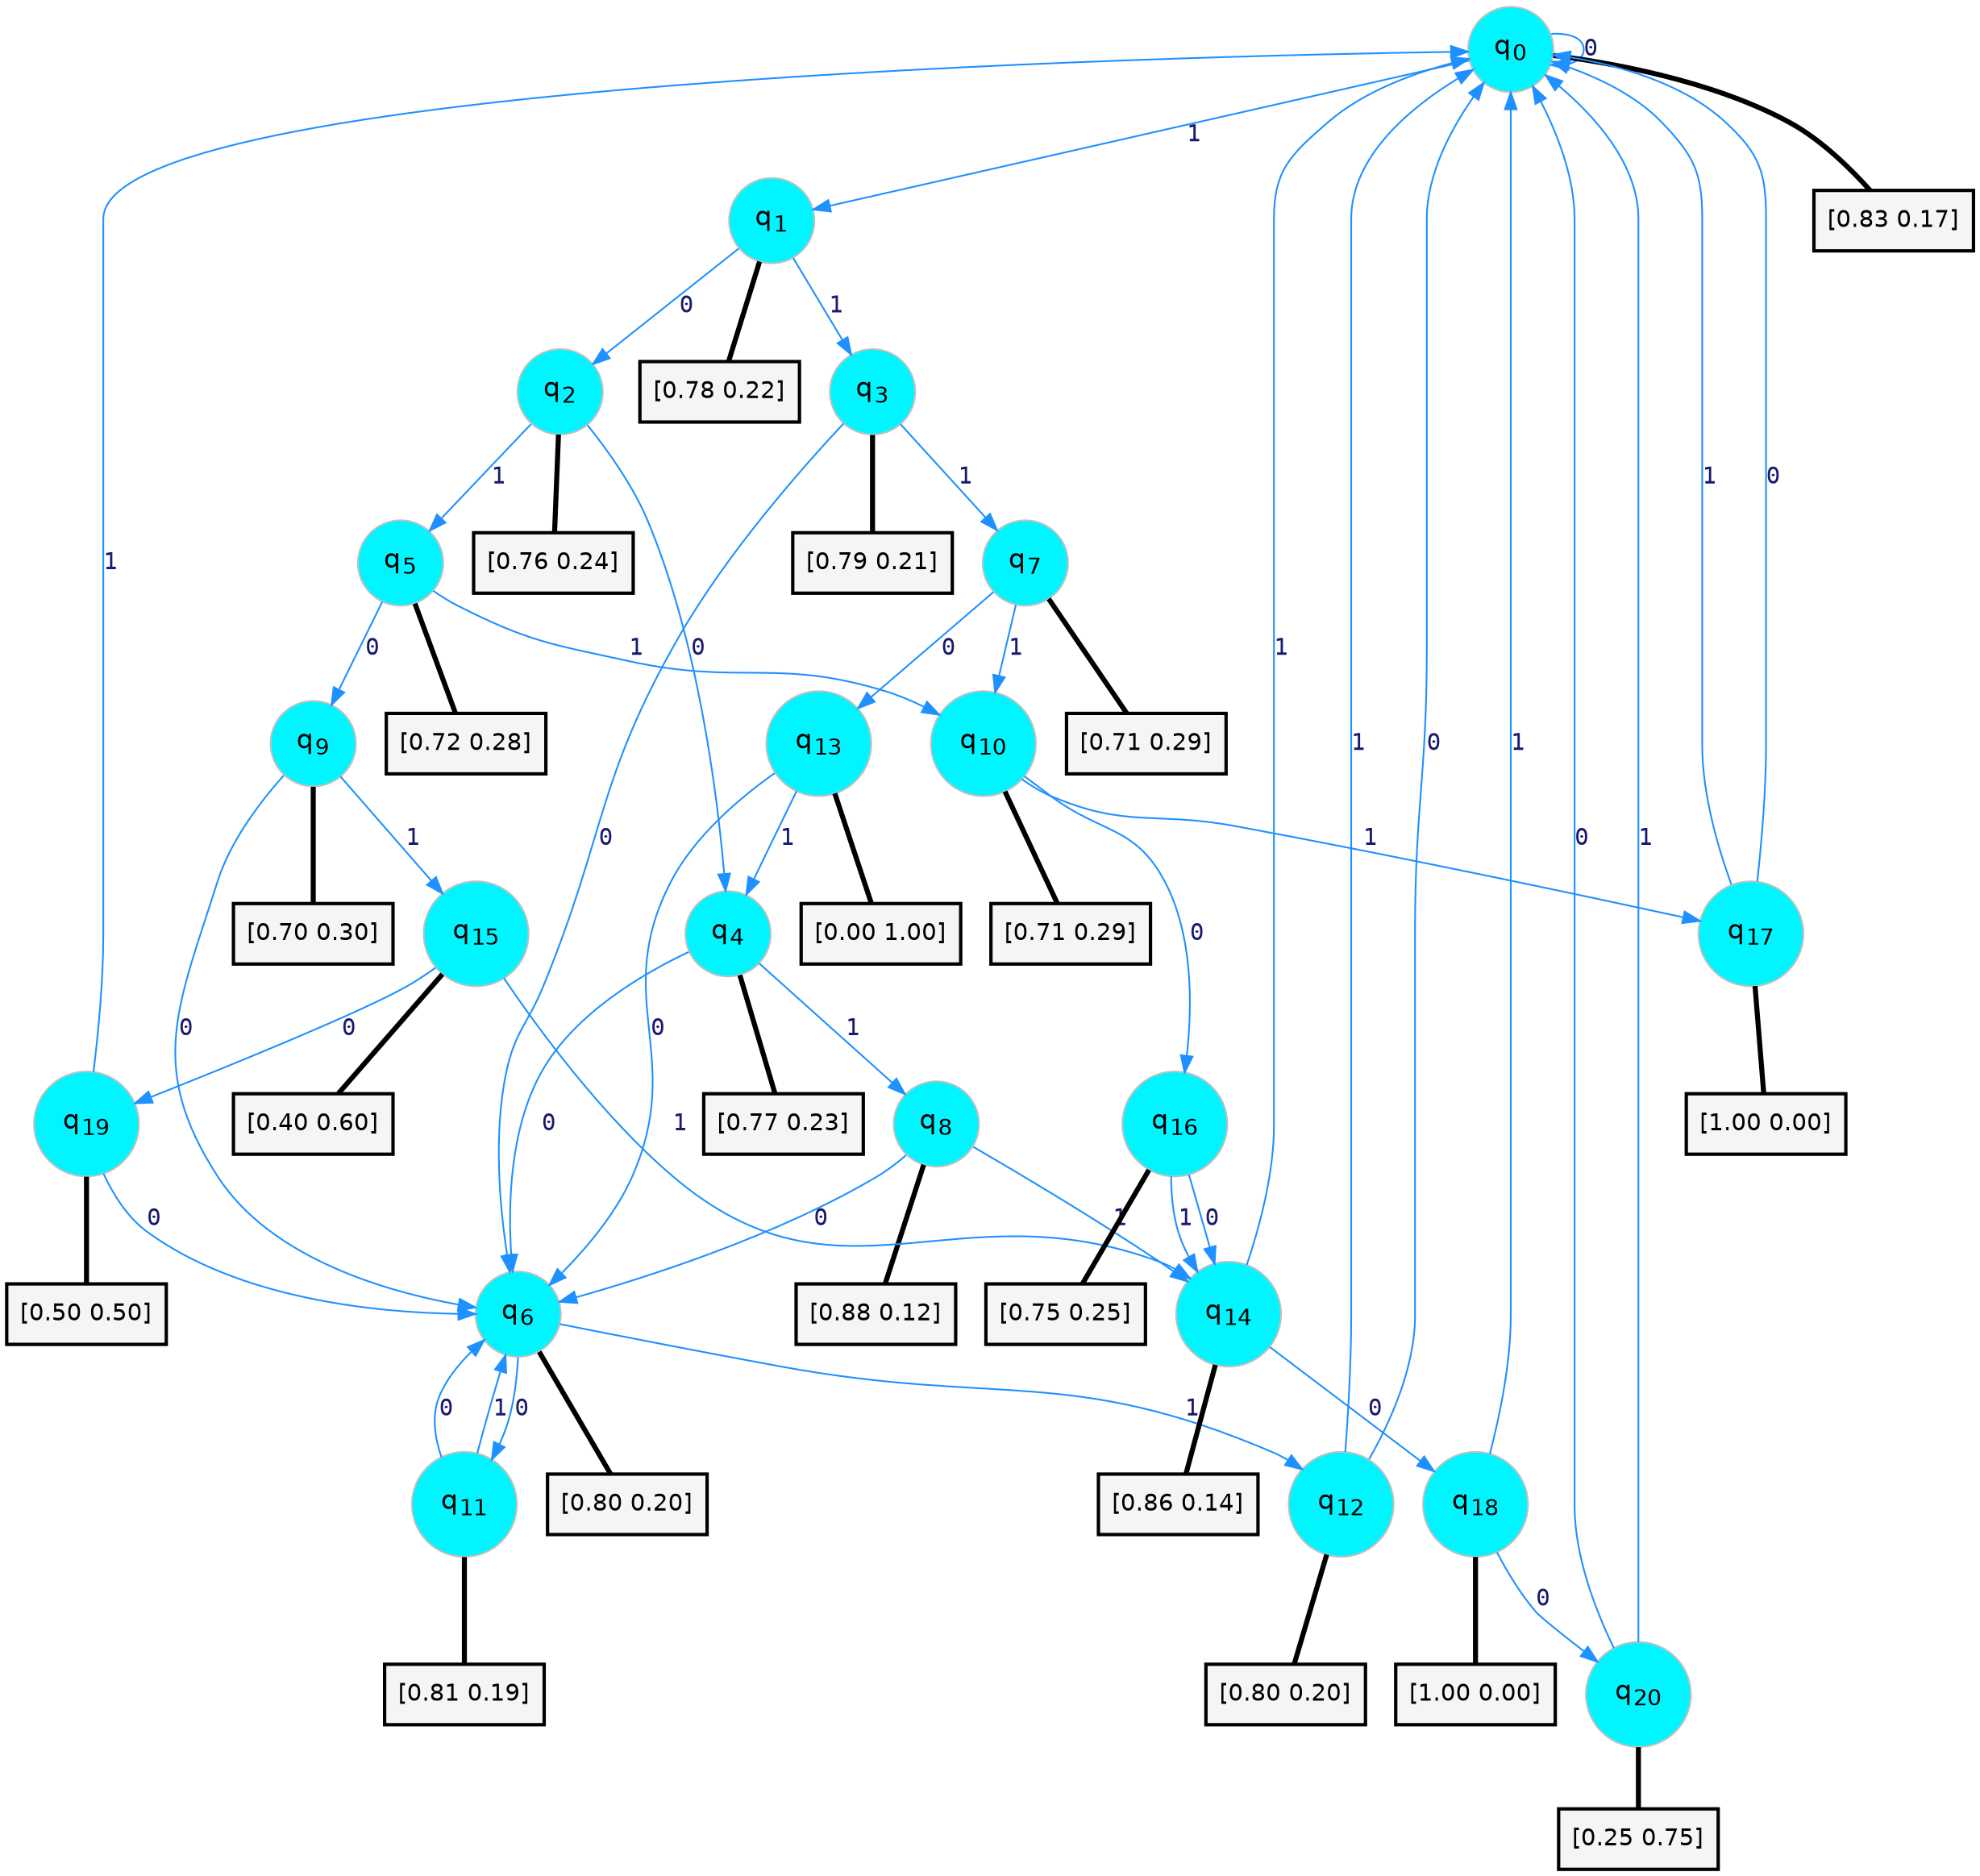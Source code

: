 digraph G {
graph [
bgcolor=transparent, dpi=300, rankdir=TD, size="40,25"];
node [
color=gray, fillcolor=turquoise1, fontcolor=black, fontname=Helvetica, fontsize=16, fontweight=bold, shape=circle, style=filled];
edge [
arrowsize=1, color=dodgerblue1, fontcolor=midnightblue, fontname=courier, fontweight=bold, penwidth=1, style=solid, weight=20];
0[label=<q<SUB>0</SUB>>];
1[label=<q<SUB>1</SUB>>];
2[label=<q<SUB>2</SUB>>];
3[label=<q<SUB>3</SUB>>];
4[label=<q<SUB>4</SUB>>];
5[label=<q<SUB>5</SUB>>];
6[label=<q<SUB>6</SUB>>];
7[label=<q<SUB>7</SUB>>];
8[label=<q<SUB>8</SUB>>];
9[label=<q<SUB>9</SUB>>];
10[label=<q<SUB>10</SUB>>];
11[label=<q<SUB>11</SUB>>];
12[label=<q<SUB>12</SUB>>];
13[label=<q<SUB>13</SUB>>];
14[label=<q<SUB>14</SUB>>];
15[label=<q<SUB>15</SUB>>];
16[label=<q<SUB>16</SUB>>];
17[label=<q<SUB>17</SUB>>];
18[label=<q<SUB>18</SUB>>];
19[label=<q<SUB>19</SUB>>];
20[label=<q<SUB>20</SUB>>];
21[label="[0.83 0.17]", shape=box,fontcolor=black, fontname=Helvetica, fontsize=14, penwidth=2, fillcolor=whitesmoke,color=black];
22[label="[0.78 0.22]", shape=box,fontcolor=black, fontname=Helvetica, fontsize=14, penwidth=2, fillcolor=whitesmoke,color=black];
23[label="[0.76 0.24]", shape=box,fontcolor=black, fontname=Helvetica, fontsize=14, penwidth=2, fillcolor=whitesmoke,color=black];
24[label="[0.79 0.21]", shape=box,fontcolor=black, fontname=Helvetica, fontsize=14, penwidth=2, fillcolor=whitesmoke,color=black];
25[label="[0.77 0.23]", shape=box,fontcolor=black, fontname=Helvetica, fontsize=14, penwidth=2, fillcolor=whitesmoke,color=black];
26[label="[0.72 0.28]", shape=box,fontcolor=black, fontname=Helvetica, fontsize=14, penwidth=2, fillcolor=whitesmoke,color=black];
27[label="[0.80 0.20]", shape=box,fontcolor=black, fontname=Helvetica, fontsize=14, penwidth=2, fillcolor=whitesmoke,color=black];
28[label="[0.71 0.29]", shape=box,fontcolor=black, fontname=Helvetica, fontsize=14, penwidth=2, fillcolor=whitesmoke,color=black];
29[label="[0.88 0.12]", shape=box,fontcolor=black, fontname=Helvetica, fontsize=14, penwidth=2, fillcolor=whitesmoke,color=black];
30[label="[0.70 0.30]", shape=box,fontcolor=black, fontname=Helvetica, fontsize=14, penwidth=2, fillcolor=whitesmoke,color=black];
31[label="[0.71 0.29]", shape=box,fontcolor=black, fontname=Helvetica, fontsize=14, penwidth=2, fillcolor=whitesmoke,color=black];
32[label="[0.81 0.19]", shape=box,fontcolor=black, fontname=Helvetica, fontsize=14, penwidth=2, fillcolor=whitesmoke,color=black];
33[label="[0.80 0.20]", shape=box,fontcolor=black, fontname=Helvetica, fontsize=14, penwidth=2, fillcolor=whitesmoke,color=black];
34[label="[0.00 1.00]", shape=box,fontcolor=black, fontname=Helvetica, fontsize=14, penwidth=2, fillcolor=whitesmoke,color=black];
35[label="[0.86 0.14]", shape=box,fontcolor=black, fontname=Helvetica, fontsize=14, penwidth=2, fillcolor=whitesmoke,color=black];
36[label="[0.40 0.60]", shape=box,fontcolor=black, fontname=Helvetica, fontsize=14, penwidth=2, fillcolor=whitesmoke,color=black];
37[label="[0.75 0.25]", shape=box,fontcolor=black, fontname=Helvetica, fontsize=14, penwidth=2, fillcolor=whitesmoke,color=black];
38[label="[1.00 0.00]", shape=box,fontcolor=black, fontname=Helvetica, fontsize=14, penwidth=2, fillcolor=whitesmoke,color=black];
39[label="[1.00 0.00]", shape=box,fontcolor=black, fontname=Helvetica, fontsize=14, penwidth=2, fillcolor=whitesmoke,color=black];
40[label="[0.50 0.50]", shape=box,fontcolor=black, fontname=Helvetica, fontsize=14, penwidth=2, fillcolor=whitesmoke,color=black];
41[label="[0.25 0.75]", shape=box,fontcolor=black, fontname=Helvetica, fontsize=14, penwidth=2, fillcolor=whitesmoke,color=black];
0->0 [label=0];
0->1 [label=1];
0->21 [arrowhead=none, penwidth=3,color=black];
1->2 [label=0];
1->3 [label=1];
1->22 [arrowhead=none, penwidth=3,color=black];
2->4 [label=0];
2->5 [label=1];
2->23 [arrowhead=none, penwidth=3,color=black];
3->6 [label=0];
3->7 [label=1];
3->24 [arrowhead=none, penwidth=3,color=black];
4->6 [label=0];
4->8 [label=1];
4->25 [arrowhead=none, penwidth=3,color=black];
5->9 [label=0];
5->10 [label=1];
5->26 [arrowhead=none, penwidth=3,color=black];
6->11 [label=0];
6->12 [label=1];
6->27 [arrowhead=none, penwidth=3,color=black];
7->13 [label=0];
7->10 [label=1];
7->28 [arrowhead=none, penwidth=3,color=black];
8->6 [label=0];
8->14 [label=1];
8->29 [arrowhead=none, penwidth=3,color=black];
9->6 [label=0];
9->15 [label=1];
9->30 [arrowhead=none, penwidth=3,color=black];
10->16 [label=0];
10->17 [label=1];
10->31 [arrowhead=none, penwidth=3,color=black];
11->6 [label=0];
11->6 [label=1];
11->32 [arrowhead=none, penwidth=3,color=black];
12->0 [label=0];
12->0 [label=1];
12->33 [arrowhead=none, penwidth=3,color=black];
13->6 [label=0];
13->4 [label=1];
13->34 [arrowhead=none, penwidth=3,color=black];
14->18 [label=0];
14->0 [label=1];
14->35 [arrowhead=none, penwidth=3,color=black];
15->19 [label=0];
15->14 [label=1];
15->36 [arrowhead=none, penwidth=3,color=black];
16->14 [label=0];
16->14 [label=1];
16->37 [arrowhead=none, penwidth=3,color=black];
17->0 [label=0];
17->0 [label=1];
17->38 [arrowhead=none, penwidth=3,color=black];
18->20 [label=0];
18->0 [label=1];
18->39 [arrowhead=none, penwidth=3,color=black];
19->6 [label=0];
19->0 [label=1];
19->40 [arrowhead=none, penwidth=3,color=black];
20->0 [label=0];
20->0 [label=1];
20->41 [arrowhead=none, penwidth=3,color=black];
}
